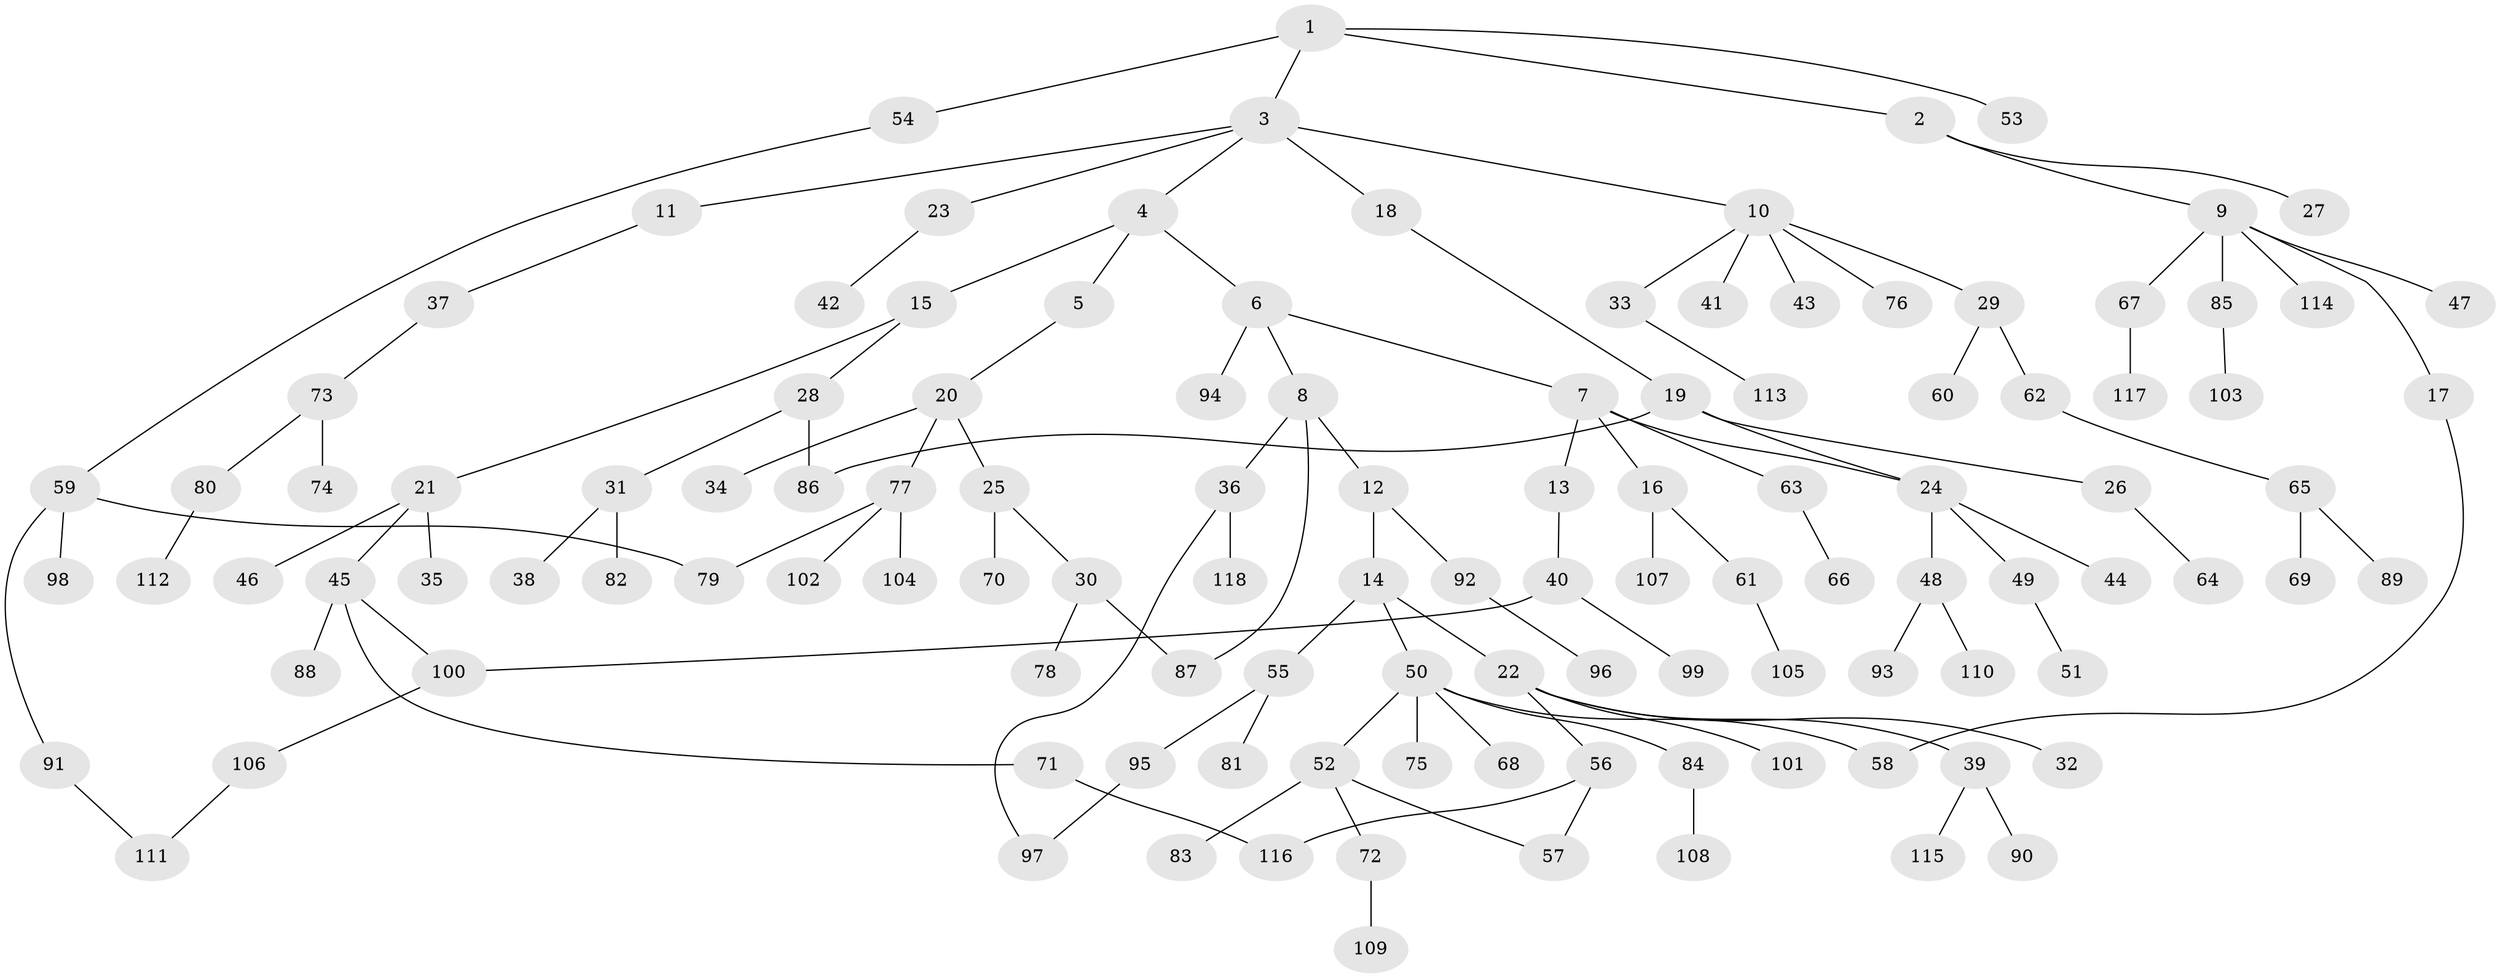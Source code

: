 // Generated by graph-tools (version 1.1) at 2025/13/03/09/25 04:13:25]
// undirected, 118 vertices, 127 edges
graph export_dot {
graph [start="1"]
  node [color=gray90,style=filled];
  1;
  2;
  3;
  4;
  5;
  6;
  7;
  8;
  9;
  10;
  11;
  12;
  13;
  14;
  15;
  16;
  17;
  18;
  19;
  20;
  21;
  22;
  23;
  24;
  25;
  26;
  27;
  28;
  29;
  30;
  31;
  32;
  33;
  34;
  35;
  36;
  37;
  38;
  39;
  40;
  41;
  42;
  43;
  44;
  45;
  46;
  47;
  48;
  49;
  50;
  51;
  52;
  53;
  54;
  55;
  56;
  57;
  58;
  59;
  60;
  61;
  62;
  63;
  64;
  65;
  66;
  67;
  68;
  69;
  70;
  71;
  72;
  73;
  74;
  75;
  76;
  77;
  78;
  79;
  80;
  81;
  82;
  83;
  84;
  85;
  86;
  87;
  88;
  89;
  90;
  91;
  92;
  93;
  94;
  95;
  96;
  97;
  98;
  99;
  100;
  101;
  102;
  103;
  104;
  105;
  106;
  107;
  108;
  109;
  110;
  111;
  112;
  113;
  114;
  115;
  116;
  117;
  118;
  1 -- 2;
  1 -- 3;
  1 -- 53;
  1 -- 54;
  2 -- 9;
  2 -- 27;
  3 -- 4;
  3 -- 10;
  3 -- 11;
  3 -- 18;
  3 -- 23;
  4 -- 5;
  4 -- 6;
  4 -- 15;
  5 -- 20;
  6 -- 7;
  6 -- 8;
  6 -- 94;
  7 -- 13;
  7 -- 16;
  7 -- 63;
  7 -- 24;
  8 -- 12;
  8 -- 36;
  8 -- 87;
  9 -- 17;
  9 -- 47;
  9 -- 67;
  9 -- 85;
  9 -- 114;
  10 -- 29;
  10 -- 33;
  10 -- 41;
  10 -- 43;
  10 -- 76;
  11 -- 37;
  12 -- 14;
  12 -- 92;
  13 -- 40;
  14 -- 22;
  14 -- 50;
  14 -- 55;
  15 -- 21;
  15 -- 28;
  16 -- 61;
  16 -- 107;
  17 -- 58;
  18 -- 19;
  19 -- 24;
  19 -- 26;
  19 -- 86;
  20 -- 25;
  20 -- 34;
  20 -- 77;
  21 -- 35;
  21 -- 45;
  21 -- 46;
  22 -- 32;
  22 -- 39;
  22 -- 56;
  22 -- 101;
  23 -- 42;
  24 -- 44;
  24 -- 48;
  24 -- 49;
  25 -- 30;
  25 -- 70;
  26 -- 64;
  28 -- 31;
  28 -- 86;
  29 -- 60;
  29 -- 62;
  30 -- 78;
  30 -- 87;
  31 -- 38;
  31 -- 82;
  33 -- 113;
  36 -- 97;
  36 -- 118;
  37 -- 73;
  39 -- 90;
  39 -- 115;
  40 -- 99;
  40 -- 100;
  45 -- 71;
  45 -- 88;
  45 -- 100;
  48 -- 93;
  48 -- 110;
  49 -- 51;
  50 -- 52;
  50 -- 58;
  50 -- 68;
  50 -- 75;
  50 -- 84;
  52 -- 57;
  52 -- 72;
  52 -- 83;
  54 -- 59;
  55 -- 81;
  55 -- 95;
  56 -- 116;
  56 -- 57;
  59 -- 79;
  59 -- 91;
  59 -- 98;
  61 -- 105;
  62 -- 65;
  63 -- 66;
  65 -- 69;
  65 -- 89;
  67 -- 117;
  71 -- 116;
  72 -- 109;
  73 -- 74;
  73 -- 80;
  77 -- 102;
  77 -- 104;
  77 -- 79;
  80 -- 112;
  84 -- 108;
  85 -- 103;
  91 -- 111;
  92 -- 96;
  95 -- 97;
  100 -- 106;
  106 -- 111;
}
